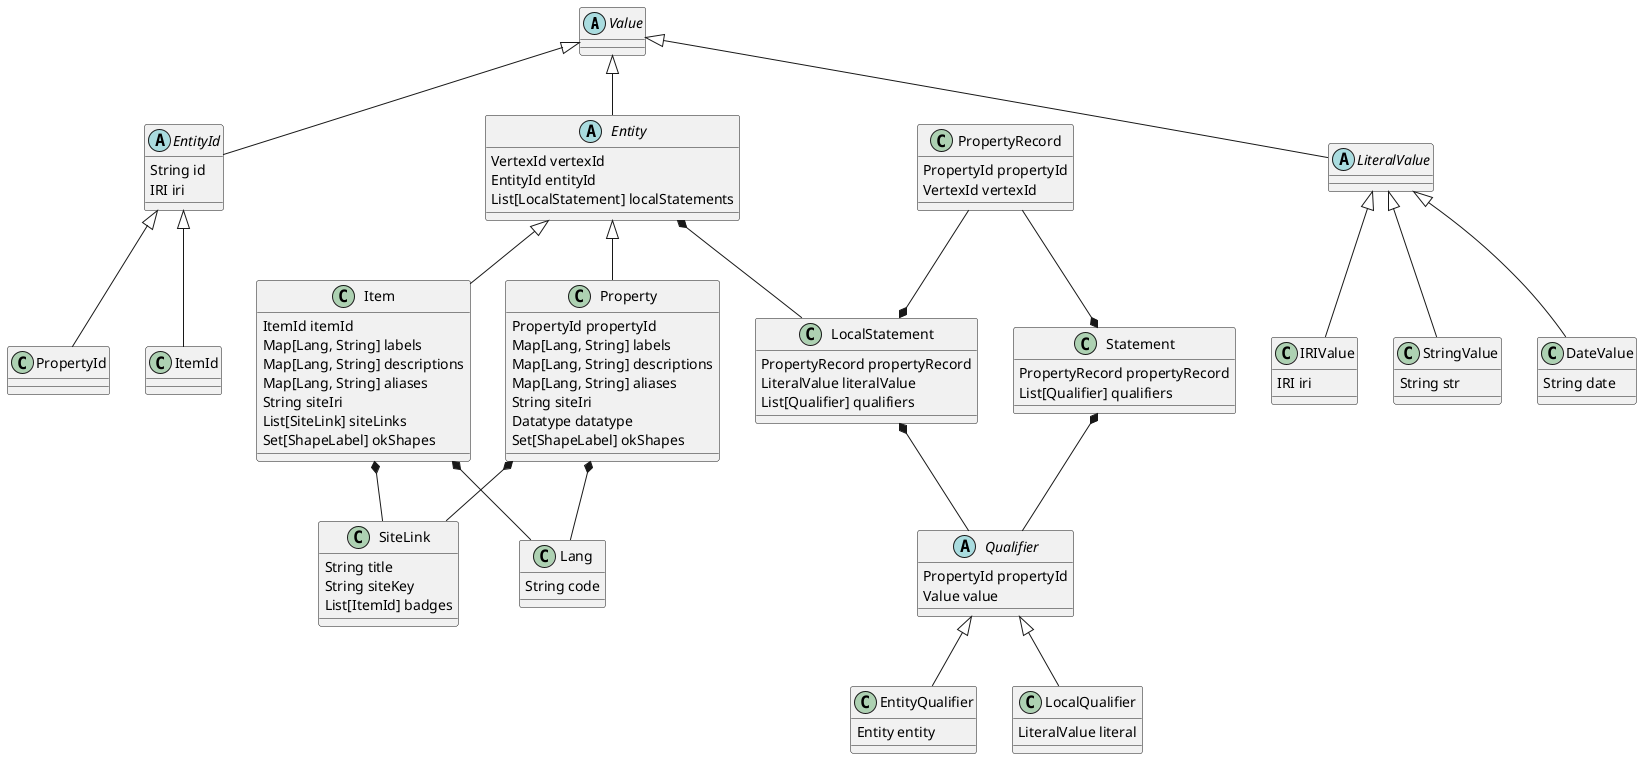 @startuml
abstract class Value { }

abstract class Entity extends Value {
    VertexId vertexId
    EntityId entityId
    List[LocalStatement] localStatements
}

class Item extends Entity {
    ItemId itemId
    Map[Lang, String] labels
    Map[Lang, String] descriptions
    Map[Lang, String] aliases
    String siteIri
    List[SiteLink] siteLinks
    Set[ShapeLabel] okShapes
}

class Property extends Entity {
    PropertyId propertyId
    Map[Lang, String] labels
    Map[Lang, String] descriptions
    Map[Lang, String] aliases
    String siteIri
    Datatype datatype
    Set[ShapeLabel] okShapes
}

abstract class LiteralValue extends Value {}

class StringValue extends LiteralValue {
    String str
}

class DateValue extends LiteralValue {
    String date
}

class IRIValue extends LiteralValue {
    IRI iri
}

abstract class Qualifier {
    PropertyId propertyId
    Value value
}

class EntityQualifier extends Qualifier {
    Entity entity
}

class LocalQualifier extends Qualifier {
    LiteralValue literal
}

class Statement {
    PropertyRecord propertyRecord
    List[Qualifier] qualifiers
}

class LocalStatement {
    PropertyRecord propertyRecord
    LiteralValue literalValue
    List[Qualifier] qualifiers
}

class SiteLink {
    String title
    String siteKey
    List[ItemId] badges
}

abstract class EntityId extends Value {
    String id
    IRI iri
}

class PropertyId extends EntityId { }

class ItemId extends EntityId { }

class Lang {
    String code
}

class PropertyRecord {
    PropertyId propertyId
    VertexId vertexId
}

Item *-- SiteLink
Property *-- SiteLink
Entity *-- LocalStatement
LocalStatement *-- Qualifier
Statement *-- Qualifier
Item *-- Lang
Property *-- Lang
PropertyRecord --* LocalStatement
PropertyRecord --* Statement
@enduml